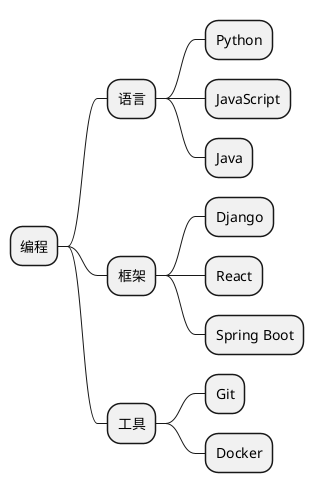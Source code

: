 @startmindmap
* 编程
** 语言
*** Python
*** JavaScript
*** Java
** 框架
*** Django
*** React
*** Spring Boot
** 工具
*** Git
*** Docker
@endmindmap